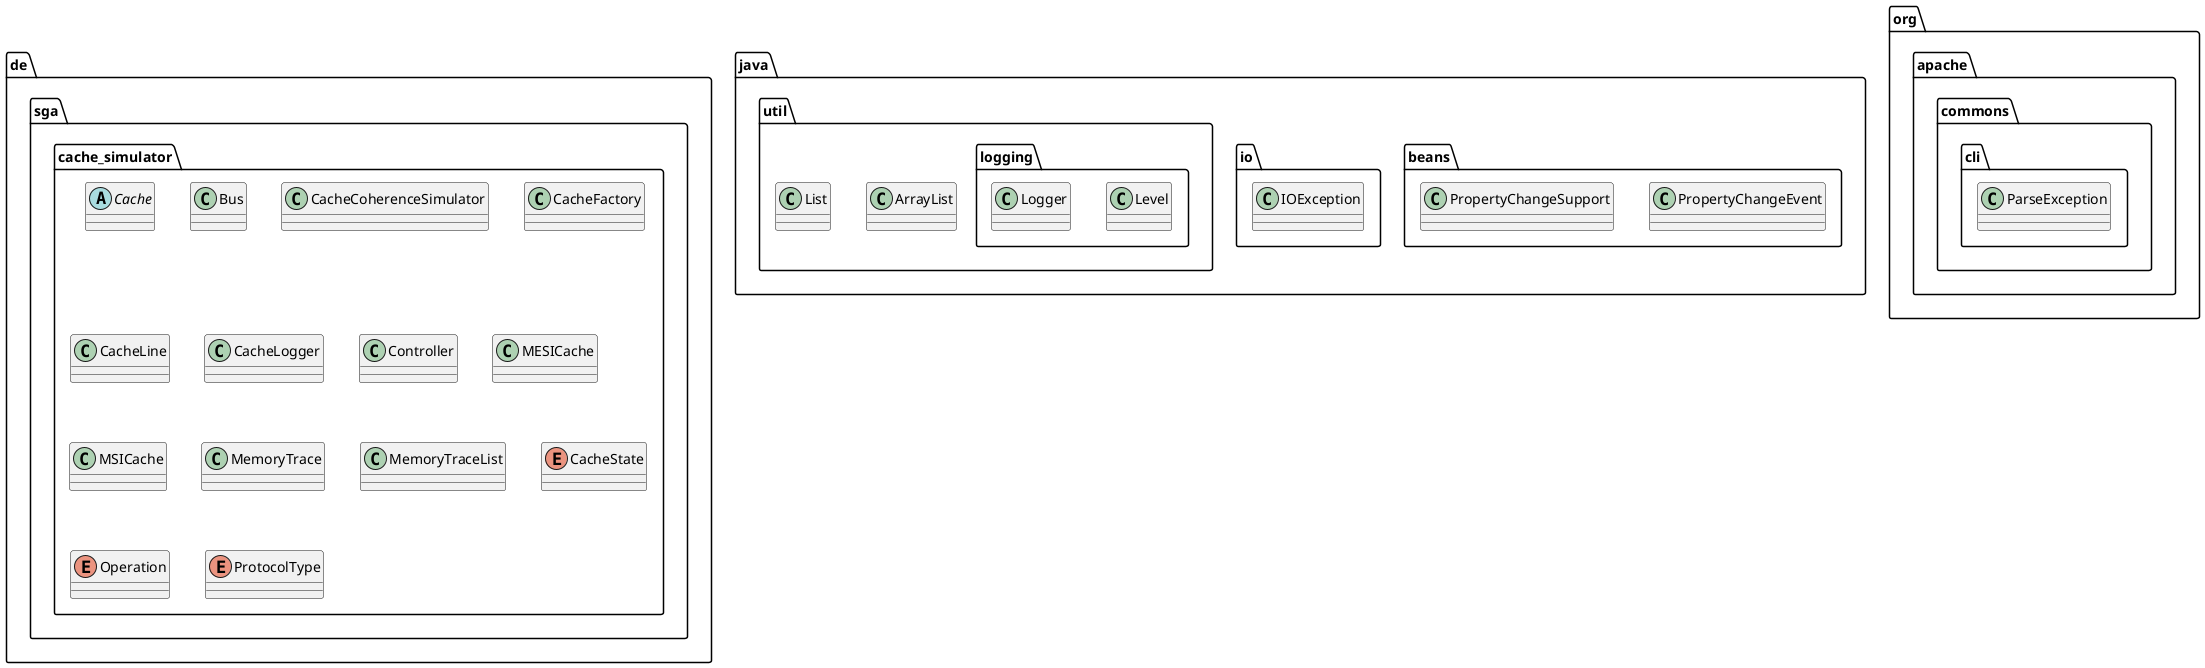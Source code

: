 @startuml
abstract class de.sga.cache_simulator.Cache
class de.sga.cache_simulator.Bus
class de.sga.cache_simulator.CacheCoherenceSimulator
class de.sga.cache_simulator.CacheFactory
class de.sga.cache_simulator.CacheLine
class de.sga.cache_simulator.CacheLogger
class de.sga.cache_simulator.Controller
class de.sga.cache_simulator.MESICache
class de.sga.cache_simulator.MSICache
class de.sga.cache_simulator.MemoryTrace
class de.sga.cache_simulator.MemoryTraceList
class java.beans.PropertyChangeEvent
class java.beans.PropertyChangeSupport
class java.io.IOException
class java.util.ArrayList
class java.util.List
class java.util.logging.Level
class java.util.logging.Logger
class org.apache.commons.cli.ParseException
enum de.sga.cache_simulator.CacheState
enum de.sga.cache_simulator.Operation
enum de.sga.cache_simulator.ProtocolType
@enduml